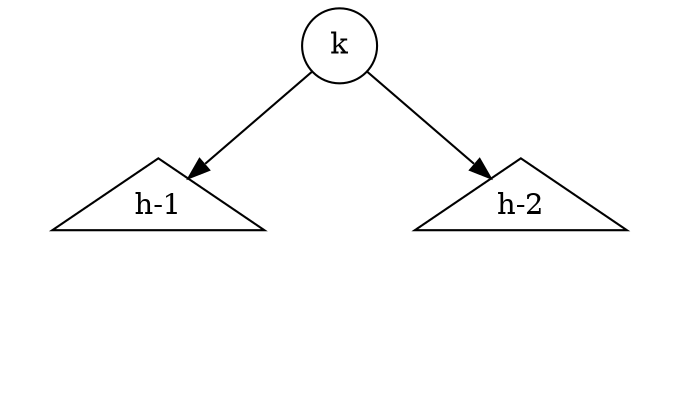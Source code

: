 digraph G{
	node[shape=circle]
	ak[label="k", style=filled, fillcolor=white, fontcolor=black];
	aL[shape=triangle, label="h-1"];
	nilaLl[label="", style=invis];
	nilaLr[label="", style=invis];
	nilaLm[label="", style=invis];
	aL->nilaLl[style=invis];
	aL->nilaLm[style=invis];
	aL->nilaLr[style=invis];
	{rank=same nilaLl->nilaLm->nilaLr[style=invis]}
	aR[label="h-2", shape=triangle];
	nilaRl[label="", style=invis];
	nilaRr[label="", style=invis];
	nilaRm[label="", style=invis];
	aR->nilaRl[style=invis];
	aR->nilaRm[style=invis];
	aR->nilaRr[style=invis];
	{rank=same nilaRl->nilaRm->nilaRr[style=invis]}
	nilakm[label="", style=invis];
	ak->aL
	ak->nilakm[style=invis];
	ak->aR
	{rank=same aL->nilakm->aR[style=invis]}
}